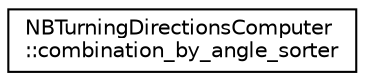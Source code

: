 digraph "Graphical Class Hierarchy"
{
  edge [fontname="Helvetica",fontsize="10",labelfontname="Helvetica",labelfontsize="10"];
  node [fontname="Helvetica",fontsize="10",shape=record];
  rankdir="LR";
  Node0 [label="NBTurningDirectionsComputer\l::combination_by_angle_sorter",height=0.2,width=0.4,color="black", fillcolor="white", style="filled",URL="$db/daa/class_n_b_turning_directions_computer_1_1combination__by__angle__sorter.html",tooltip="Sorts \"Combination\"s by decreasing angle. "];
}
